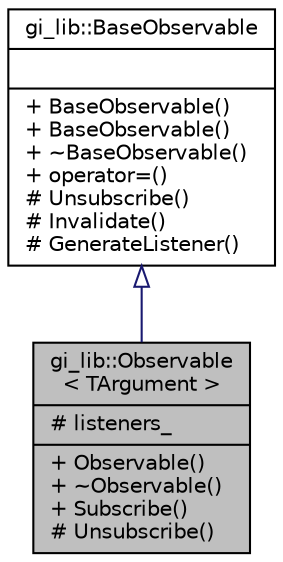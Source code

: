 digraph "gi_lib::Observable&lt; TArgument &gt;"
{
  edge [fontname="Helvetica",fontsize="10",labelfontname="Helvetica",labelfontsize="10"];
  node [fontname="Helvetica",fontsize="10",shape=record];
  Node1 [label="{gi_lib::Observable\l\< TArgument \>\n|# listeners_\l|+ Observable()\l+ ~Observable()\l+ Subscribe()\l# Unsubscribe()\l}",height=0.2,width=0.4,color="black", fillcolor="grey75", style="filled", fontcolor="black"];
  Node2 -> Node1 [dir="back",color="midnightblue",fontsize="10",style="solid",arrowtail="onormal",fontname="Helvetica"];
  Node2 [label="{gi_lib::BaseObservable\n||+ BaseObservable()\l+ BaseObservable()\l+ ~BaseObservable()\l+ operator=()\l# Unsubscribe()\l# Invalidate()\l# GenerateListener()\l}",height=0.2,width=0.4,color="black", fillcolor="white", style="filled",URL="$classgi__lib_1_1_base_observable.html",tooltip="Base class for observable objects. "];
}
